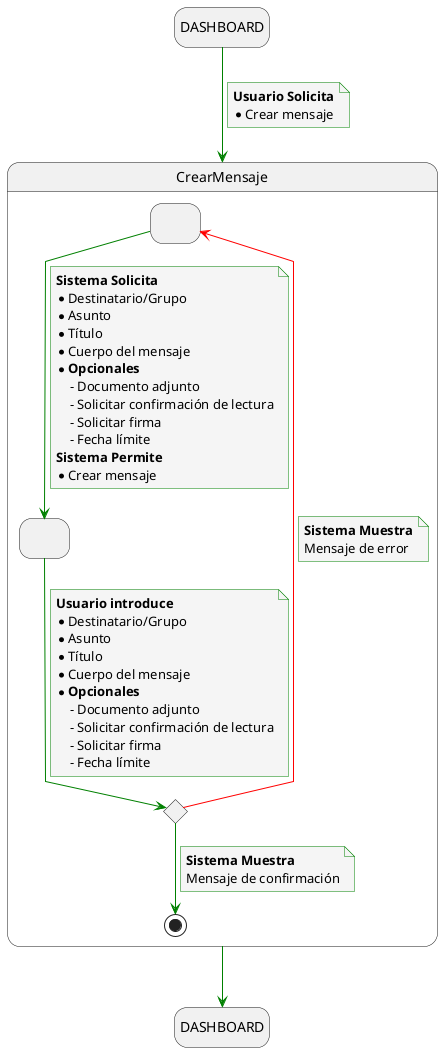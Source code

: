 @startuml crear_mensaje

skinparam {
  NoteBackgroundColor #whiteSmoke
  ArrowColor #green
  NoteBorderColor #green
  linetype polyline
}

hide empty description

state startState as "DASHBOARD"
state endState as "DASHBOARD"

startState --> CrearMensaje
note on link
    <b>Usuario Solicita</b>
    * Crear mensaje
end note

CrearMensaje --> endState

state CrearMensaje{
    state solicitudFiltros as " "
    state envioFiltros as " "
    state revisionFiltrosEnviados <<choice>>

    solicitudFiltros --> envioFiltros
    note on link
        <b>Sistema Solicita</b>
        * Destinatario/Grupo
        * Asunto
        * Título
        * Cuerpo del mensaje
        * <b>Opcionales</b>
            - Documento adjunto
            - Solicitar confirmación de lectura
            - Solicitar firma
            - Fecha límite
        <b>Sistema Permite</b>
        * Crear mensaje
    end note

    envioFiltros --> revisionFiltrosEnviados
    note on link
        <b>Usuario introduce</b>
        * Destinatario/Grupo
        * Asunto
        * Título
        * Cuerpo del mensaje
        * <b>Opcionales</b>
            - Documento adjunto
            - Solicitar confirmación de lectura
            - Solicitar firma
            - Fecha límite
    end note

    revisionFiltrosEnviados -[#red]-> solicitudFiltros
    note on link
        <b>Sistema Muestra</b>
        Mensaje de error
    end note

    revisionFiltrosEnviados --> [*]
    note on link
        <b>Sistema Muestra</b>
        Mensaje de confirmación
    end note
}

@enduml